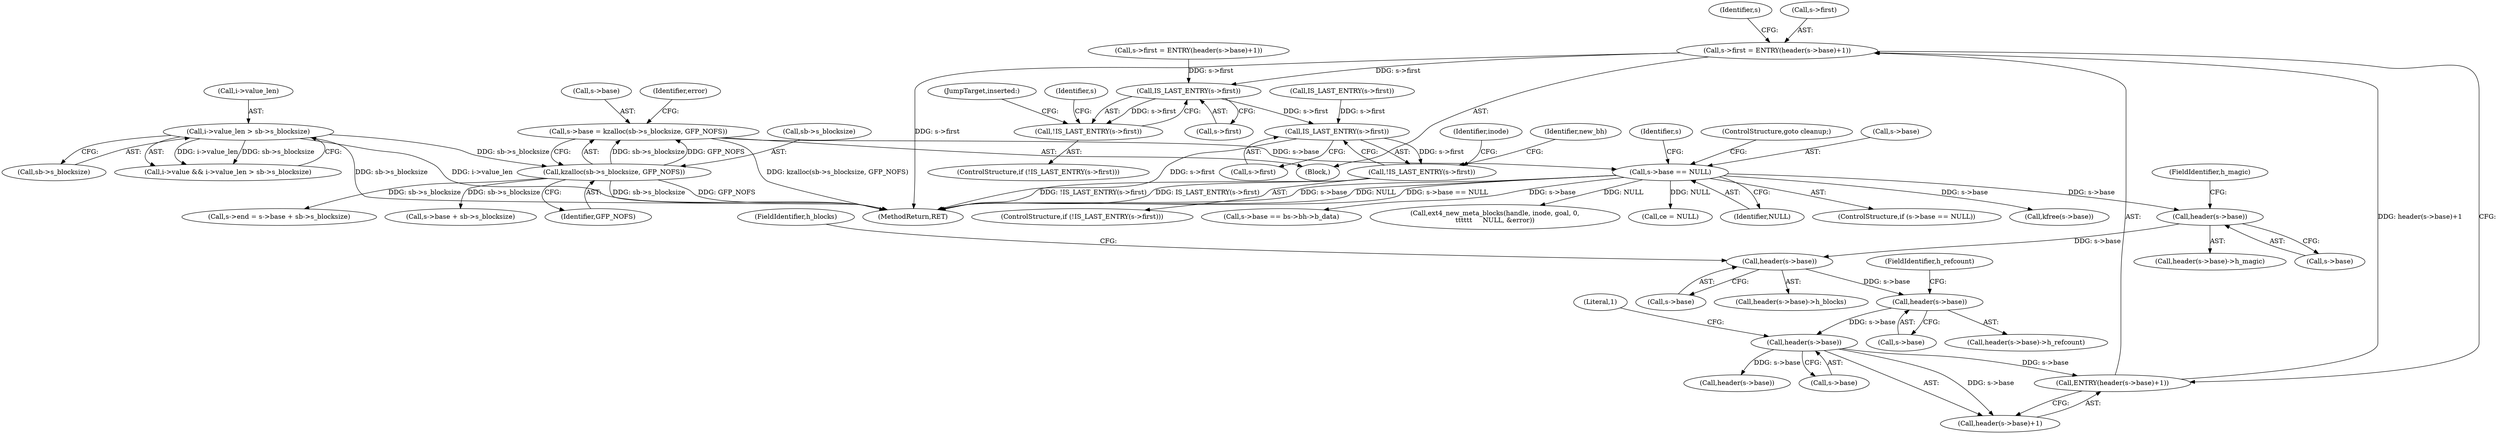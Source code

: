 digraph "0_linux_82939d7999dfc1f1998c4b1c12e2f19edbdff272_3@pointer" {
"1000435" [label="(Call,s->first = ENTRY(header(s->base)+1))"];
"1000439" [label="(Call,ENTRY(header(s->base)+1))"];
"1000441" [label="(Call,header(s->base))"];
"1000428" [label="(Call,header(s->base))"];
"1000419" [label="(Call,header(s->base))"];
"1000410" [label="(Call,header(s->base))"];
"1000402" [label="(Call,s->base == NULL)"];
"1000388" [label="(Call,s->base = kzalloc(sb->s_blocksize, GFP_NOFS))"];
"1000392" [label="(Call,kzalloc(sb->s_blocksize, GFP_NOFS))"];
"1000150" [label="(Call,i->value_len > sb->s_blocksize)"];
"1000484" [label="(Call,IS_LAST_ENTRY(s->first))"];
"1000483" [label="(Call,!IS_LAST_ENTRY(s->first))"];
"1000499" [label="(Call,IS_LAST_ENTRY(s->first))"];
"1000498" [label="(Call,!IS_LAST_ENTRY(s->first))"];
"1000457" [label="(Call,s->end = s->base + sb->s_blocksize)"];
"1000154" [label="(Call,sb->s_blocksize)"];
"1000730" [label="(Identifier,inode)"];
"1000448" [label="(Identifier,s)"];
"1000414" [label="(FieldIdentifier,h_magic)"];
"1000440" [label="(Call,header(s->base)+1)"];
"1000429" [label="(Call,s->base)"];
"1000401" [label="(ControlStructure,if (s->base == NULL))"];
"1000499" [label="(Call,IS_LAST_ENTRY(s->first))"];
"1000387" [label="(Block,)"];
"1000441" [label="(Call,header(s->base))"];
"1000402" [label="(Call,s->base == NULL)"];
"1000485" [label="(Call,s->first)"];
"1000496" [label="(JumpTarget,inserted:)"];
"1000409" [label="(Call,header(s->base)->h_magic)"];
"1000491" [label="(Identifier,s)"];
"1000432" [label="(FieldIdentifier,h_refcount)"];
"1000461" [label="(Call,s->base + sb->s_blocksize)"];
"1000398" [label="(Identifier,error)"];
"1000779" [label="(Call,kfree(s->base))"];
"1000483" [label="(Call,!IS_LAST_ENTRY(s->first))"];
"1000233" [label="(Call,IS_LAST_ENTRY(s->first))"];
"1000419" [label="(Call,header(s->base))"];
"1000389" [label="(Call,s->base)"];
"1000497" [label="(ControlStructure,if (!IS_LAST_ENTRY(s->first)))"];
"1000427" [label="(Call,header(s->base)->h_refcount)"];
"1000411" [label="(Call,s->base)"];
"1000406" [label="(Identifier,NULL)"];
"1000452" [label="(Call,header(s->base))"];
"1000770" [label="(Call,s->base == bs->bh->b_data)"];
"1000435" [label="(Call,s->first = ENTRY(header(s->base)+1))"];
"1000151" [label="(Call,i->value_len)"];
"1000410" [label="(Call,header(s->base))"];
"1000388" [label="(Call,s->base = kzalloc(sb->s_blocksize, GFP_NOFS))"];
"1000442" [label="(Call,s->base)"];
"1000635" [label="(Call,ext4_new_meta_blocks(handle, inode, goal, 0,\n\t\t\t\t\t\t     NULL, &error))"];
"1000439" [label="(Call,ENTRY(header(s->base)+1))"];
"1000150" [label="(Call,i->value_len > sb->s_blocksize)"];
"1000802" [label="(MethodReturn,RET)"];
"1000436" [label="(Call,s->first)"];
"1000428" [label="(Call,header(s->base))"];
"1000396" [label="(Identifier,GFP_NOFS)"];
"1000412" [label="(Identifier,s)"];
"1000392" [label="(Call,kzalloc(sb->s_blocksize, GFP_NOFS))"];
"1000146" [label="(Call,i->value && i->value_len > sb->s_blocksize)"];
"1000498" [label="(Call,!IS_LAST_ENTRY(s->first))"];
"1000505" [label="(Identifier,new_bh)"];
"1000343" [label="(Call,s->first = ENTRY(header(s->base)+1))"];
"1000445" [label="(Literal,1)"];
"1000420" [label="(Call,s->base)"];
"1000407" [label="(ControlStructure,goto cleanup;)"];
"1000393" [label="(Call,sb->s_blocksize)"];
"1000482" [label="(ControlStructure,if (!IS_LAST_ENTRY(s->first)))"];
"1000500" [label="(Call,s->first)"];
"1000580" [label="(Call,ce = NULL)"];
"1000484" [label="(Call,IS_LAST_ENTRY(s->first))"];
"1000423" [label="(FieldIdentifier,h_blocks)"];
"1000418" [label="(Call,header(s->base)->h_blocks)"];
"1000403" [label="(Call,s->base)"];
"1000435" -> "1000387"  [label="AST: "];
"1000435" -> "1000439"  [label="CFG: "];
"1000436" -> "1000435"  [label="AST: "];
"1000439" -> "1000435"  [label="AST: "];
"1000448" -> "1000435"  [label="CFG: "];
"1000435" -> "1000802"  [label="DDG: s->first"];
"1000439" -> "1000435"  [label="DDG: header(s->base)+1"];
"1000435" -> "1000484"  [label="DDG: s->first"];
"1000439" -> "1000440"  [label="CFG: "];
"1000440" -> "1000439"  [label="AST: "];
"1000441" -> "1000439"  [label="DDG: s->base"];
"1000441" -> "1000440"  [label="AST: "];
"1000441" -> "1000442"  [label="CFG: "];
"1000442" -> "1000441"  [label="AST: "];
"1000445" -> "1000441"  [label="CFG: "];
"1000441" -> "1000440"  [label="DDG: s->base"];
"1000428" -> "1000441"  [label="DDG: s->base"];
"1000441" -> "1000452"  [label="DDG: s->base"];
"1000428" -> "1000427"  [label="AST: "];
"1000428" -> "1000429"  [label="CFG: "];
"1000429" -> "1000428"  [label="AST: "];
"1000432" -> "1000428"  [label="CFG: "];
"1000419" -> "1000428"  [label="DDG: s->base"];
"1000419" -> "1000418"  [label="AST: "];
"1000419" -> "1000420"  [label="CFG: "];
"1000420" -> "1000419"  [label="AST: "];
"1000423" -> "1000419"  [label="CFG: "];
"1000410" -> "1000419"  [label="DDG: s->base"];
"1000410" -> "1000409"  [label="AST: "];
"1000410" -> "1000411"  [label="CFG: "];
"1000411" -> "1000410"  [label="AST: "];
"1000414" -> "1000410"  [label="CFG: "];
"1000402" -> "1000410"  [label="DDG: s->base"];
"1000402" -> "1000401"  [label="AST: "];
"1000402" -> "1000406"  [label="CFG: "];
"1000403" -> "1000402"  [label="AST: "];
"1000406" -> "1000402"  [label="AST: "];
"1000407" -> "1000402"  [label="CFG: "];
"1000412" -> "1000402"  [label="CFG: "];
"1000402" -> "1000802"  [label="DDG: s->base == NULL"];
"1000402" -> "1000802"  [label="DDG: s->base"];
"1000402" -> "1000802"  [label="DDG: NULL"];
"1000388" -> "1000402"  [label="DDG: s->base"];
"1000402" -> "1000580"  [label="DDG: NULL"];
"1000402" -> "1000635"  [label="DDG: NULL"];
"1000402" -> "1000770"  [label="DDG: s->base"];
"1000402" -> "1000779"  [label="DDG: s->base"];
"1000388" -> "1000387"  [label="AST: "];
"1000388" -> "1000392"  [label="CFG: "];
"1000389" -> "1000388"  [label="AST: "];
"1000392" -> "1000388"  [label="AST: "];
"1000398" -> "1000388"  [label="CFG: "];
"1000388" -> "1000802"  [label="DDG: kzalloc(sb->s_blocksize, GFP_NOFS)"];
"1000392" -> "1000388"  [label="DDG: sb->s_blocksize"];
"1000392" -> "1000388"  [label="DDG: GFP_NOFS"];
"1000392" -> "1000396"  [label="CFG: "];
"1000393" -> "1000392"  [label="AST: "];
"1000396" -> "1000392"  [label="AST: "];
"1000392" -> "1000802"  [label="DDG: GFP_NOFS"];
"1000392" -> "1000802"  [label="DDG: sb->s_blocksize"];
"1000150" -> "1000392"  [label="DDG: sb->s_blocksize"];
"1000392" -> "1000457"  [label="DDG: sb->s_blocksize"];
"1000392" -> "1000461"  [label="DDG: sb->s_blocksize"];
"1000150" -> "1000146"  [label="AST: "];
"1000150" -> "1000154"  [label="CFG: "];
"1000151" -> "1000150"  [label="AST: "];
"1000154" -> "1000150"  [label="AST: "];
"1000146" -> "1000150"  [label="CFG: "];
"1000150" -> "1000802"  [label="DDG: i->value_len"];
"1000150" -> "1000802"  [label="DDG: sb->s_blocksize"];
"1000150" -> "1000146"  [label="DDG: i->value_len"];
"1000150" -> "1000146"  [label="DDG: sb->s_blocksize"];
"1000484" -> "1000483"  [label="AST: "];
"1000484" -> "1000485"  [label="CFG: "];
"1000485" -> "1000484"  [label="AST: "];
"1000483" -> "1000484"  [label="CFG: "];
"1000484" -> "1000483"  [label="DDG: s->first"];
"1000343" -> "1000484"  [label="DDG: s->first"];
"1000484" -> "1000499"  [label="DDG: s->first"];
"1000483" -> "1000482"  [label="AST: "];
"1000491" -> "1000483"  [label="CFG: "];
"1000496" -> "1000483"  [label="CFG: "];
"1000499" -> "1000498"  [label="AST: "];
"1000499" -> "1000500"  [label="CFG: "];
"1000500" -> "1000499"  [label="AST: "];
"1000498" -> "1000499"  [label="CFG: "];
"1000499" -> "1000802"  [label="DDG: s->first"];
"1000499" -> "1000498"  [label="DDG: s->first"];
"1000233" -> "1000499"  [label="DDG: s->first"];
"1000498" -> "1000497"  [label="AST: "];
"1000505" -> "1000498"  [label="CFG: "];
"1000730" -> "1000498"  [label="CFG: "];
"1000498" -> "1000802"  [label="DDG: !IS_LAST_ENTRY(s->first)"];
"1000498" -> "1000802"  [label="DDG: IS_LAST_ENTRY(s->first)"];
}

